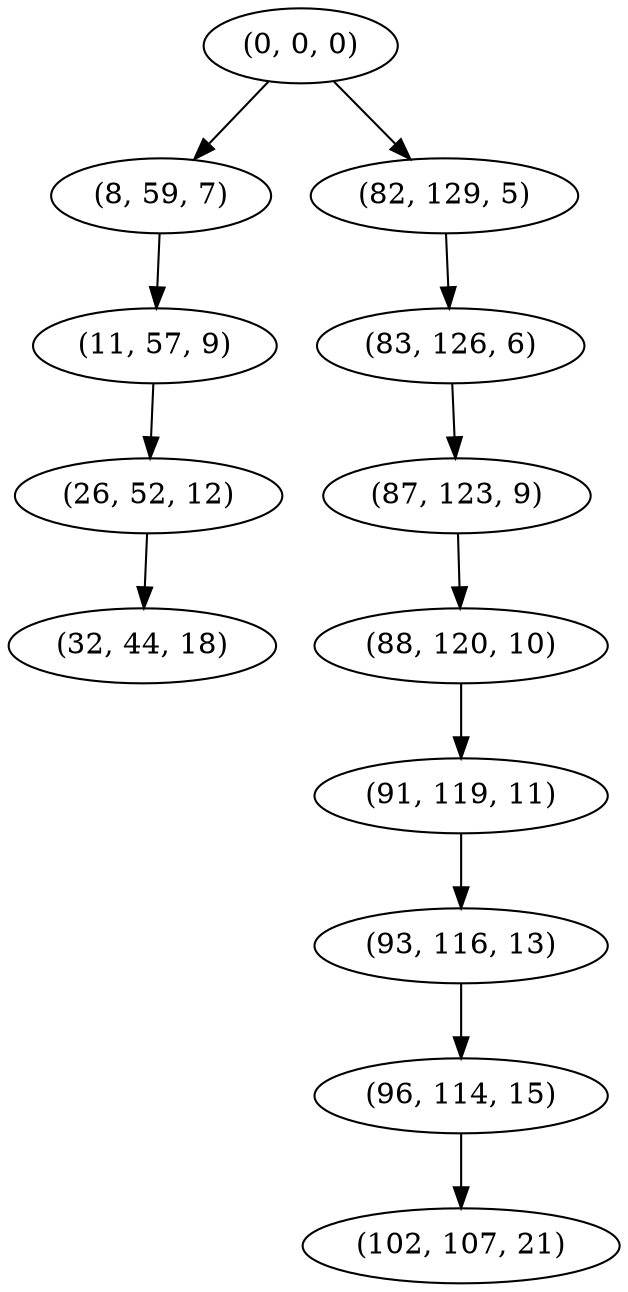 digraph tree {
    "(0, 0, 0)";
    "(8, 59, 7)";
    "(11, 57, 9)";
    "(26, 52, 12)";
    "(32, 44, 18)";
    "(82, 129, 5)";
    "(83, 126, 6)";
    "(87, 123, 9)";
    "(88, 120, 10)";
    "(91, 119, 11)";
    "(93, 116, 13)";
    "(96, 114, 15)";
    "(102, 107, 21)";
    "(0, 0, 0)" -> "(8, 59, 7)";
    "(0, 0, 0)" -> "(82, 129, 5)";
    "(8, 59, 7)" -> "(11, 57, 9)";
    "(11, 57, 9)" -> "(26, 52, 12)";
    "(26, 52, 12)" -> "(32, 44, 18)";
    "(82, 129, 5)" -> "(83, 126, 6)";
    "(83, 126, 6)" -> "(87, 123, 9)";
    "(87, 123, 9)" -> "(88, 120, 10)";
    "(88, 120, 10)" -> "(91, 119, 11)";
    "(91, 119, 11)" -> "(93, 116, 13)";
    "(93, 116, 13)" -> "(96, 114, 15)";
    "(96, 114, 15)" -> "(102, 107, 21)";
}
